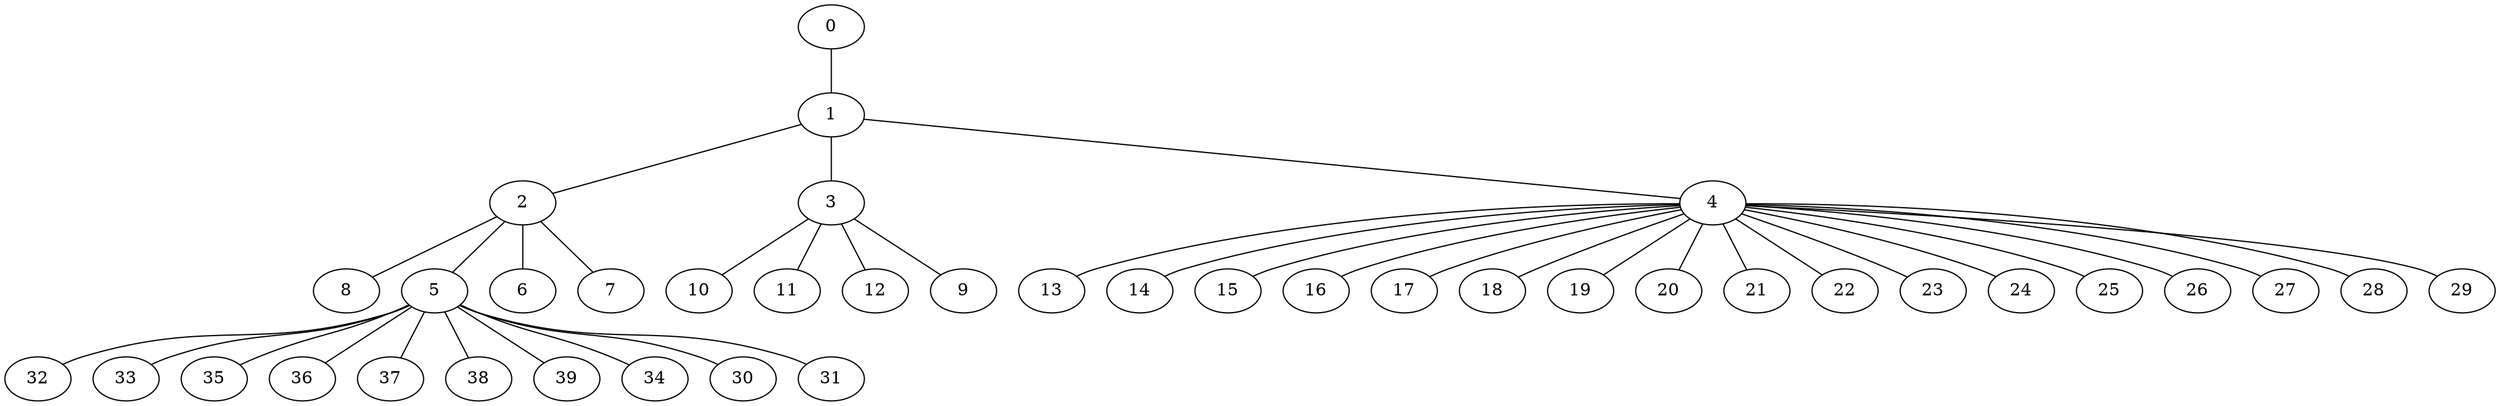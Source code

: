 
graph graphname {
    0 -- 1
1 -- 2
1 -- 3
1 -- 4
2 -- 8
2 -- 5
2 -- 6
2 -- 7
3 -- 10
3 -- 11
3 -- 12
3 -- 9
4 -- 13
4 -- 14
4 -- 15
4 -- 16
4 -- 17
4 -- 18
4 -- 19
4 -- 20
4 -- 21
4 -- 22
4 -- 23
4 -- 24
4 -- 25
4 -- 26
4 -- 27
4 -- 28
4 -- 29
5 -- 32
5 -- 33
5 -- 35
5 -- 36
5 -- 37
5 -- 38
5 -- 39
5 -- 34
5 -- 30
5 -- 31

}
